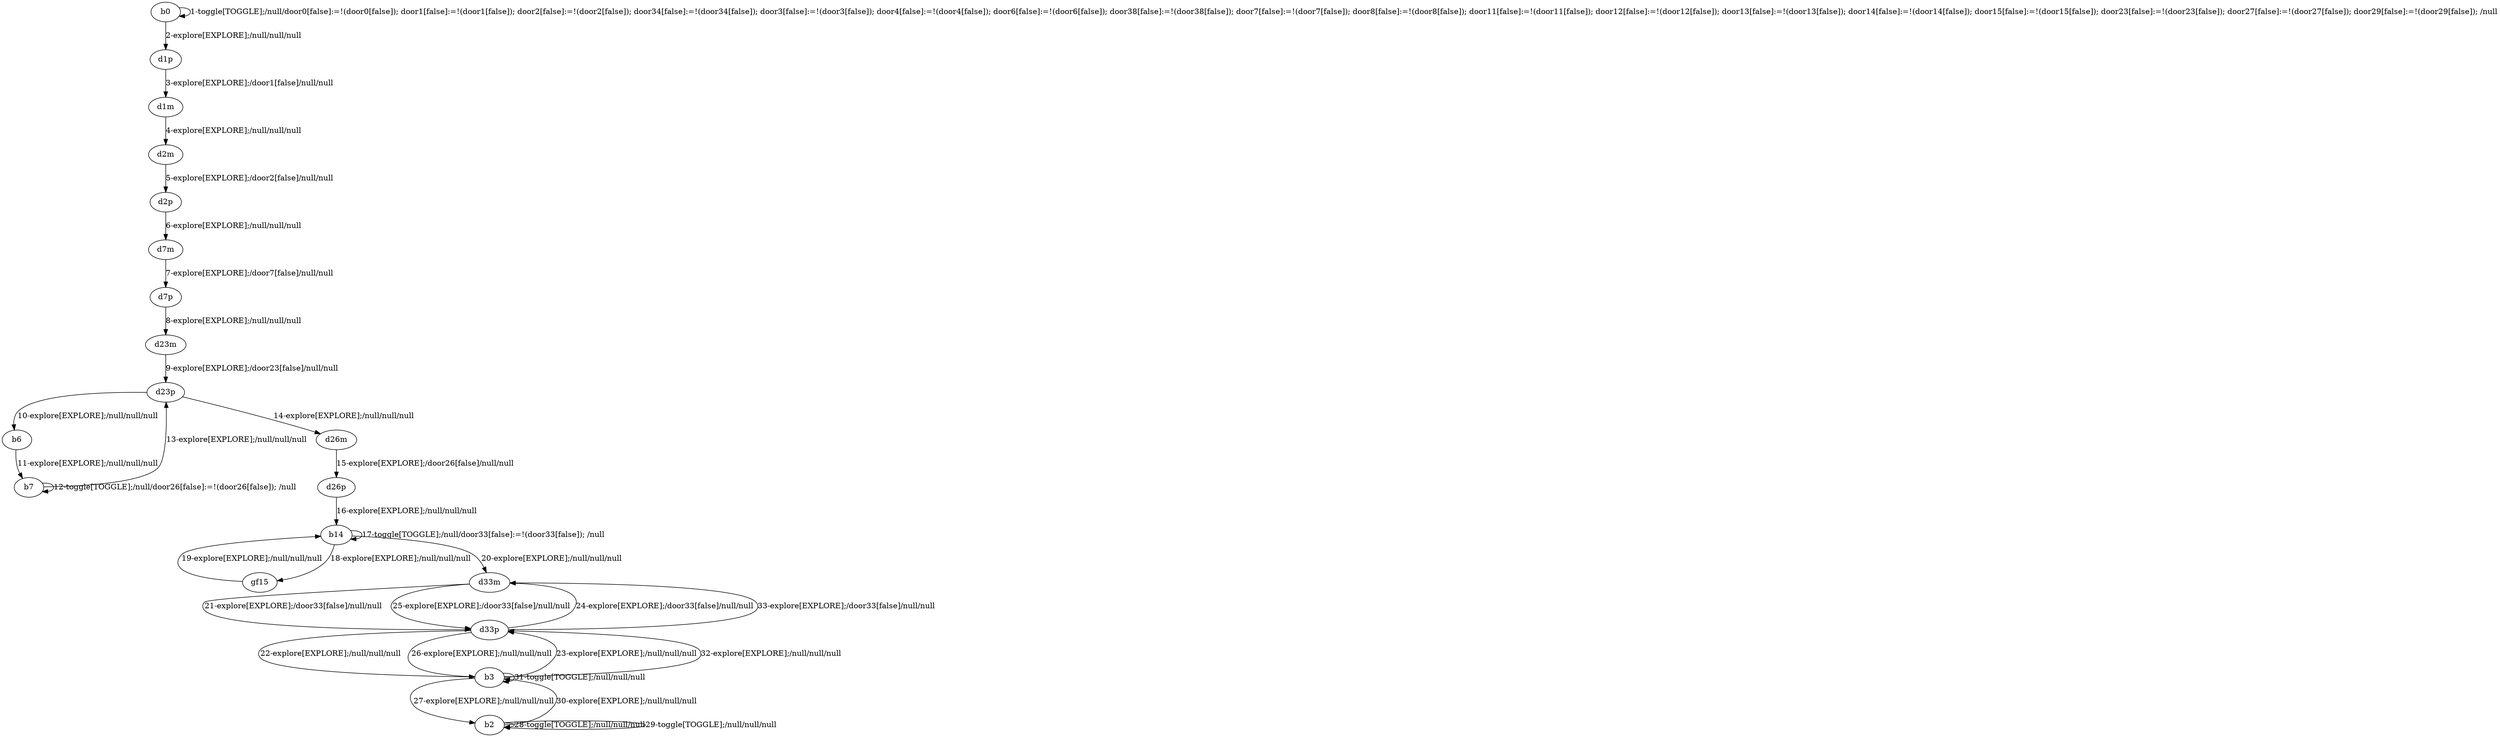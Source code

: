 # Total number of goals covered by this test: 1
# d33p --> b3

digraph g {
"b0" -> "b0" [label = "1-toggle[TOGGLE];/null/door0[false]:=!(door0[false]); door1[false]:=!(door1[false]); door2[false]:=!(door2[false]); door34[false]:=!(door34[false]); door3[false]:=!(door3[false]); door4[false]:=!(door4[false]); door6[false]:=!(door6[false]); door38[false]:=!(door38[false]); door7[false]:=!(door7[false]); door8[false]:=!(door8[false]); door11[false]:=!(door11[false]); door12[false]:=!(door12[false]); door13[false]:=!(door13[false]); door14[false]:=!(door14[false]); door15[false]:=!(door15[false]); door23[false]:=!(door23[false]); door27[false]:=!(door27[false]); door29[false]:=!(door29[false]); /null"];
"b0" -> "d1p" [label = "2-explore[EXPLORE];/null/null/null"];
"d1p" -> "d1m" [label = "3-explore[EXPLORE];/door1[false]/null/null"];
"d1m" -> "d2m" [label = "4-explore[EXPLORE];/null/null/null"];
"d2m" -> "d2p" [label = "5-explore[EXPLORE];/door2[false]/null/null"];
"d2p" -> "d7m" [label = "6-explore[EXPLORE];/null/null/null"];
"d7m" -> "d7p" [label = "7-explore[EXPLORE];/door7[false]/null/null"];
"d7p" -> "d23m" [label = "8-explore[EXPLORE];/null/null/null"];
"d23m" -> "d23p" [label = "9-explore[EXPLORE];/door23[false]/null/null"];
"d23p" -> "b6" [label = "10-explore[EXPLORE];/null/null/null"];
"b6" -> "b7" [label = "11-explore[EXPLORE];/null/null/null"];
"b7" -> "b7" [label = "12-toggle[TOGGLE];/null/door26[false]:=!(door26[false]); /null"];
"b7" -> "d23p" [label = "13-explore[EXPLORE];/null/null/null"];
"d23p" -> "d26m" [label = "14-explore[EXPLORE];/null/null/null"];
"d26m" -> "d26p" [label = "15-explore[EXPLORE];/door26[false]/null/null"];
"d26p" -> "b14" [label = "16-explore[EXPLORE];/null/null/null"];
"b14" -> "b14" [label = "17-toggle[TOGGLE];/null/door33[false]:=!(door33[false]); /null"];
"b14" -> "gf15" [label = "18-explore[EXPLORE];/null/null/null"];
"gf15" -> "b14" [label = "19-explore[EXPLORE];/null/null/null"];
"b14" -> "d33m" [label = "20-explore[EXPLORE];/null/null/null"];
"d33m" -> "d33p" [label = "21-explore[EXPLORE];/door33[false]/null/null"];
"d33p" -> "b3" [label = "22-explore[EXPLORE];/null/null/null"];
"b3" -> "d33p" [label = "23-explore[EXPLORE];/null/null/null"];
"d33p" -> "d33m" [label = "24-explore[EXPLORE];/door33[false]/null/null"];
"d33m" -> "d33p" [label = "25-explore[EXPLORE];/door33[false]/null/null"];
"d33p" -> "b3" [label = "26-explore[EXPLORE];/null/null/null"];
"b3" -> "b2" [label = "27-explore[EXPLORE];/null/null/null"];
"b2" -> "b2" [label = "28-toggle[TOGGLE];/null/null/null"];
"b2" -> "b2" [label = "29-toggle[TOGGLE];/null/null/null"];
"b2" -> "b3" [label = "30-explore[EXPLORE];/null/null/null"];
"b3" -> "b3" [label = "31-toggle[TOGGLE];/null/null/null"];
"b3" -> "d33p" [label = "32-explore[EXPLORE];/null/null/null"];
"d33p" -> "d33m" [label = "33-explore[EXPLORE];/door33[false]/null/null"];
}